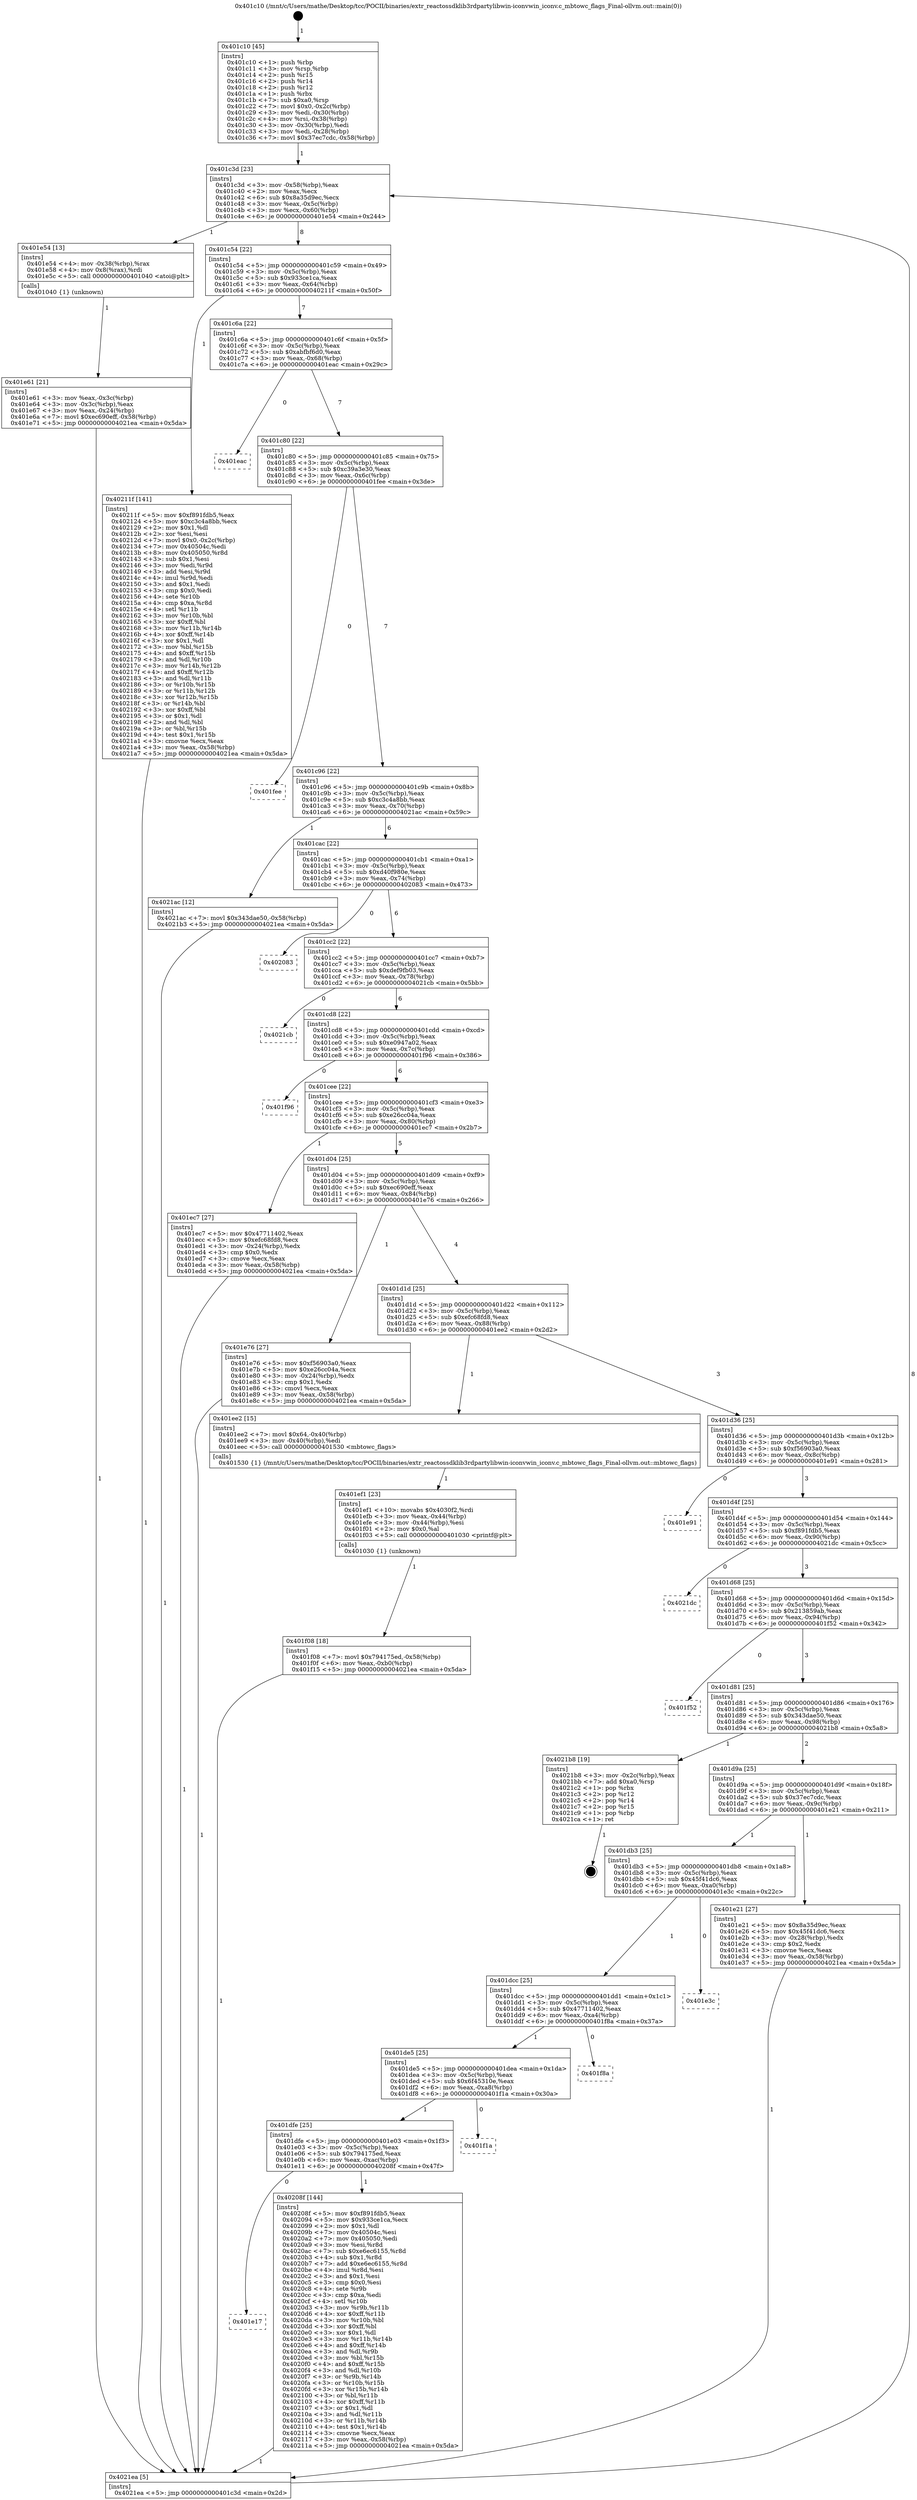 digraph "0x401c10" {
  label = "0x401c10 (/mnt/c/Users/mathe/Desktop/tcc/POCII/binaries/extr_reactossdklib3rdpartylibwin-iconvwin_iconv.c_mbtowc_flags_Final-ollvm.out::main(0))"
  labelloc = "t"
  node[shape=record]

  Entry [label="",width=0.3,height=0.3,shape=circle,fillcolor=black,style=filled]
  "0x401c3d" [label="{
     0x401c3d [23]\l
     | [instrs]\l
     &nbsp;&nbsp;0x401c3d \<+3\>: mov -0x58(%rbp),%eax\l
     &nbsp;&nbsp;0x401c40 \<+2\>: mov %eax,%ecx\l
     &nbsp;&nbsp;0x401c42 \<+6\>: sub $0x8a35d9ec,%ecx\l
     &nbsp;&nbsp;0x401c48 \<+3\>: mov %eax,-0x5c(%rbp)\l
     &nbsp;&nbsp;0x401c4b \<+3\>: mov %ecx,-0x60(%rbp)\l
     &nbsp;&nbsp;0x401c4e \<+6\>: je 0000000000401e54 \<main+0x244\>\l
  }"]
  "0x401e54" [label="{
     0x401e54 [13]\l
     | [instrs]\l
     &nbsp;&nbsp;0x401e54 \<+4\>: mov -0x38(%rbp),%rax\l
     &nbsp;&nbsp;0x401e58 \<+4\>: mov 0x8(%rax),%rdi\l
     &nbsp;&nbsp;0x401e5c \<+5\>: call 0000000000401040 \<atoi@plt\>\l
     | [calls]\l
     &nbsp;&nbsp;0x401040 \{1\} (unknown)\l
  }"]
  "0x401c54" [label="{
     0x401c54 [22]\l
     | [instrs]\l
     &nbsp;&nbsp;0x401c54 \<+5\>: jmp 0000000000401c59 \<main+0x49\>\l
     &nbsp;&nbsp;0x401c59 \<+3\>: mov -0x5c(%rbp),%eax\l
     &nbsp;&nbsp;0x401c5c \<+5\>: sub $0x933ce1ca,%eax\l
     &nbsp;&nbsp;0x401c61 \<+3\>: mov %eax,-0x64(%rbp)\l
     &nbsp;&nbsp;0x401c64 \<+6\>: je 000000000040211f \<main+0x50f\>\l
  }"]
  Exit [label="",width=0.3,height=0.3,shape=circle,fillcolor=black,style=filled,peripheries=2]
  "0x40211f" [label="{
     0x40211f [141]\l
     | [instrs]\l
     &nbsp;&nbsp;0x40211f \<+5\>: mov $0xf891fdb5,%eax\l
     &nbsp;&nbsp;0x402124 \<+5\>: mov $0xc3c4a8bb,%ecx\l
     &nbsp;&nbsp;0x402129 \<+2\>: mov $0x1,%dl\l
     &nbsp;&nbsp;0x40212b \<+2\>: xor %esi,%esi\l
     &nbsp;&nbsp;0x40212d \<+7\>: movl $0x0,-0x2c(%rbp)\l
     &nbsp;&nbsp;0x402134 \<+7\>: mov 0x40504c,%edi\l
     &nbsp;&nbsp;0x40213b \<+8\>: mov 0x405050,%r8d\l
     &nbsp;&nbsp;0x402143 \<+3\>: sub $0x1,%esi\l
     &nbsp;&nbsp;0x402146 \<+3\>: mov %edi,%r9d\l
     &nbsp;&nbsp;0x402149 \<+3\>: add %esi,%r9d\l
     &nbsp;&nbsp;0x40214c \<+4\>: imul %r9d,%edi\l
     &nbsp;&nbsp;0x402150 \<+3\>: and $0x1,%edi\l
     &nbsp;&nbsp;0x402153 \<+3\>: cmp $0x0,%edi\l
     &nbsp;&nbsp;0x402156 \<+4\>: sete %r10b\l
     &nbsp;&nbsp;0x40215a \<+4\>: cmp $0xa,%r8d\l
     &nbsp;&nbsp;0x40215e \<+4\>: setl %r11b\l
     &nbsp;&nbsp;0x402162 \<+3\>: mov %r10b,%bl\l
     &nbsp;&nbsp;0x402165 \<+3\>: xor $0xff,%bl\l
     &nbsp;&nbsp;0x402168 \<+3\>: mov %r11b,%r14b\l
     &nbsp;&nbsp;0x40216b \<+4\>: xor $0xff,%r14b\l
     &nbsp;&nbsp;0x40216f \<+3\>: xor $0x1,%dl\l
     &nbsp;&nbsp;0x402172 \<+3\>: mov %bl,%r15b\l
     &nbsp;&nbsp;0x402175 \<+4\>: and $0xff,%r15b\l
     &nbsp;&nbsp;0x402179 \<+3\>: and %dl,%r10b\l
     &nbsp;&nbsp;0x40217c \<+3\>: mov %r14b,%r12b\l
     &nbsp;&nbsp;0x40217f \<+4\>: and $0xff,%r12b\l
     &nbsp;&nbsp;0x402183 \<+3\>: and %dl,%r11b\l
     &nbsp;&nbsp;0x402186 \<+3\>: or %r10b,%r15b\l
     &nbsp;&nbsp;0x402189 \<+3\>: or %r11b,%r12b\l
     &nbsp;&nbsp;0x40218c \<+3\>: xor %r12b,%r15b\l
     &nbsp;&nbsp;0x40218f \<+3\>: or %r14b,%bl\l
     &nbsp;&nbsp;0x402192 \<+3\>: xor $0xff,%bl\l
     &nbsp;&nbsp;0x402195 \<+3\>: or $0x1,%dl\l
     &nbsp;&nbsp;0x402198 \<+2\>: and %dl,%bl\l
     &nbsp;&nbsp;0x40219a \<+3\>: or %bl,%r15b\l
     &nbsp;&nbsp;0x40219d \<+4\>: test $0x1,%r15b\l
     &nbsp;&nbsp;0x4021a1 \<+3\>: cmovne %ecx,%eax\l
     &nbsp;&nbsp;0x4021a4 \<+3\>: mov %eax,-0x58(%rbp)\l
     &nbsp;&nbsp;0x4021a7 \<+5\>: jmp 00000000004021ea \<main+0x5da\>\l
  }"]
  "0x401c6a" [label="{
     0x401c6a [22]\l
     | [instrs]\l
     &nbsp;&nbsp;0x401c6a \<+5\>: jmp 0000000000401c6f \<main+0x5f\>\l
     &nbsp;&nbsp;0x401c6f \<+3\>: mov -0x5c(%rbp),%eax\l
     &nbsp;&nbsp;0x401c72 \<+5\>: sub $0xabfbf6d0,%eax\l
     &nbsp;&nbsp;0x401c77 \<+3\>: mov %eax,-0x68(%rbp)\l
     &nbsp;&nbsp;0x401c7a \<+6\>: je 0000000000401eac \<main+0x29c\>\l
  }"]
  "0x401e17" [label="{
     0x401e17\l
  }", style=dashed]
  "0x401eac" [label="{
     0x401eac\l
  }", style=dashed]
  "0x401c80" [label="{
     0x401c80 [22]\l
     | [instrs]\l
     &nbsp;&nbsp;0x401c80 \<+5\>: jmp 0000000000401c85 \<main+0x75\>\l
     &nbsp;&nbsp;0x401c85 \<+3\>: mov -0x5c(%rbp),%eax\l
     &nbsp;&nbsp;0x401c88 \<+5\>: sub $0xc39a3e30,%eax\l
     &nbsp;&nbsp;0x401c8d \<+3\>: mov %eax,-0x6c(%rbp)\l
     &nbsp;&nbsp;0x401c90 \<+6\>: je 0000000000401fee \<main+0x3de\>\l
  }"]
  "0x40208f" [label="{
     0x40208f [144]\l
     | [instrs]\l
     &nbsp;&nbsp;0x40208f \<+5\>: mov $0xf891fdb5,%eax\l
     &nbsp;&nbsp;0x402094 \<+5\>: mov $0x933ce1ca,%ecx\l
     &nbsp;&nbsp;0x402099 \<+2\>: mov $0x1,%dl\l
     &nbsp;&nbsp;0x40209b \<+7\>: mov 0x40504c,%esi\l
     &nbsp;&nbsp;0x4020a2 \<+7\>: mov 0x405050,%edi\l
     &nbsp;&nbsp;0x4020a9 \<+3\>: mov %esi,%r8d\l
     &nbsp;&nbsp;0x4020ac \<+7\>: sub $0xe6ec6155,%r8d\l
     &nbsp;&nbsp;0x4020b3 \<+4\>: sub $0x1,%r8d\l
     &nbsp;&nbsp;0x4020b7 \<+7\>: add $0xe6ec6155,%r8d\l
     &nbsp;&nbsp;0x4020be \<+4\>: imul %r8d,%esi\l
     &nbsp;&nbsp;0x4020c2 \<+3\>: and $0x1,%esi\l
     &nbsp;&nbsp;0x4020c5 \<+3\>: cmp $0x0,%esi\l
     &nbsp;&nbsp;0x4020c8 \<+4\>: sete %r9b\l
     &nbsp;&nbsp;0x4020cc \<+3\>: cmp $0xa,%edi\l
     &nbsp;&nbsp;0x4020cf \<+4\>: setl %r10b\l
     &nbsp;&nbsp;0x4020d3 \<+3\>: mov %r9b,%r11b\l
     &nbsp;&nbsp;0x4020d6 \<+4\>: xor $0xff,%r11b\l
     &nbsp;&nbsp;0x4020da \<+3\>: mov %r10b,%bl\l
     &nbsp;&nbsp;0x4020dd \<+3\>: xor $0xff,%bl\l
     &nbsp;&nbsp;0x4020e0 \<+3\>: xor $0x1,%dl\l
     &nbsp;&nbsp;0x4020e3 \<+3\>: mov %r11b,%r14b\l
     &nbsp;&nbsp;0x4020e6 \<+4\>: and $0xff,%r14b\l
     &nbsp;&nbsp;0x4020ea \<+3\>: and %dl,%r9b\l
     &nbsp;&nbsp;0x4020ed \<+3\>: mov %bl,%r15b\l
     &nbsp;&nbsp;0x4020f0 \<+4\>: and $0xff,%r15b\l
     &nbsp;&nbsp;0x4020f4 \<+3\>: and %dl,%r10b\l
     &nbsp;&nbsp;0x4020f7 \<+3\>: or %r9b,%r14b\l
     &nbsp;&nbsp;0x4020fa \<+3\>: or %r10b,%r15b\l
     &nbsp;&nbsp;0x4020fd \<+3\>: xor %r15b,%r14b\l
     &nbsp;&nbsp;0x402100 \<+3\>: or %bl,%r11b\l
     &nbsp;&nbsp;0x402103 \<+4\>: xor $0xff,%r11b\l
     &nbsp;&nbsp;0x402107 \<+3\>: or $0x1,%dl\l
     &nbsp;&nbsp;0x40210a \<+3\>: and %dl,%r11b\l
     &nbsp;&nbsp;0x40210d \<+3\>: or %r11b,%r14b\l
     &nbsp;&nbsp;0x402110 \<+4\>: test $0x1,%r14b\l
     &nbsp;&nbsp;0x402114 \<+3\>: cmovne %ecx,%eax\l
     &nbsp;&nbsp;0x402117 \<+3\>: mov %eax,-0x58(%rbp)\l
     &nbsp;&nbsp;0x40211a \<+5\>: jmp 00000000004021ea \<main+0x5da\>\l
  }"]
  "0x401fee" [label="{
     0x401fee\l
  }", style=dashed]
  "0x401c96" [label="{
     0x401c96 [22]\l
     | [instrs]\l
     &nbsp;&nbsp;0x401c96 \<+5\>: jmp 0000000000401c9b \<main+0x8b\>\l
     &nbsp;&nbsp;0x401c9b \<+3\>: mov -0x5c(%rbp),%eax\l
     &nbsp;&nbsp;0x401c9e \<+5\>: sub $0xc3c4a8bb,%eax\l
     &nbsp;&nbsp;0x401ca3 \<+3\>: mov %eax,-0x70(%rbp)\l
     &nbsp;&nbsp;0x401ca6 \<+6\>: je 00000000004021ac \<main+0x59c\>\l
  }"]
  "0x401dfe" [label="{
     0x401dfe [25]\l
     | [instrs]\l
     &nbsp;&nbsp;0x401dfe \<+5\>: jmp 0000000000401e03 \<main+0x1f3\>\l
     &nbsp;&nbsp;0x401e03 \<+3\>: mov -0x5c(%rbp),%eax\l
     &nbsp;&nbsp;0x401e06 \<+5\>: sub $0x794175ed,%eax\l
     &nbsp;&nbsp;0x401e0b \<+6\>: mov %eax,-0xac(%rbp)\l
     &nbsp;&nbsp;0x401e11 \<+6\>: je 000000000040208f \<main+0x47f\>\l
  }"]
  "0x4021ac" [label="{
     0x4021ac [12]\l
     | [instrs]\l
     &nbsp;&nbsp;0x4021ac \<+7\>: movl $0x343dae50,-0x58(%rbp)\l
     &nbsp;&nbsp;0x4021b3 \<+5\>: jmp 00000000004021ea \<main+0x5da\>\l
  }"]
  "0x401cac" [label="{
     0x401cac [22]\l
     | [instrs]\l
     &nbsp;&nbsp;0x401cac \<+5\>: jmp 0000000000401cb1 \<main+0xa1\>\l
     &nbsp;&nbsp;0x401cb1 \<+3\>: mov -0x5c(%rbp),%eax\l
     &nbsp;&nbsp;0x401cb4 \<+5\>: sub $0xd40f980e,%eax\l
     &nbsp;&nbsp;0x401cb9 \<+3\>: mov %eax,-0x74(%rbp)\l
     &nbsp;&nbsp;0x401cbc \<+6\>: je 0000000000402083 \<main+0x473\>\l
  }"]
  "0x401f1a" [label="{
     0x401f1a\l
  }", style=dashed]
  "0x402083" [label="{
     0x402083\l
  }", style=dashed]
  "0x401cc2" [label="{
     0x401cc2 [22]\l
     | [instrs]\l
     &nbsp;&nbsp;0x401cc2 \<+5\>: jmp 0000000000401cc7 \<main+0xb7\>\l
     &nbsp;&nbsp;0x401cc7 \<+3\>: mov -0x5c(%rbp),%eax\l
     &nbsp;&nbsp;0x401cca \<+5\>: sub $0xdef9fb03,%eax\l
     &nbsp;&nbsp;0x401ccf \<+3\>: mov %eax,-0x78(%rbp)\l
     &nbsp;&nbsp;0x401cd2 \<+6\>: je 00000000004021cb \<main+0x5bb\>\l
  }"]
  "0x401de5" [label="{
     0x401de5 [25]\l
     | [instrs]\l
     &nbsp;&nbsp;0x401de5 \<+5\>: jmp 0000000000401dea \<main+0x1da\>\l
     &nbsp;&nbsp;0x401dea \<+3\>: mov -0x5c(%rbp),%eax\l
     &nbsp;&nbsp;0x401ded \<+5\>: sub $0x6f45310e,%eax\l
     &nbsp;&nbsp;0x401df2 \<+6\>: mov %eax,-0xa8(%rbp)\l
     &nbsp;&nbsp;0x401df8 \<+6\>: je 0000000000401f1a \<main+0x30a\>\l
  }"]
  "0x4021cb" [label="{
     0x4021cb\l
  }", style=dashed]
  "0x401cd8" [label="{
     0x401cd8 [22]\l
     | [instrs]\l
     &nbsp;&nbsp;0x401cd8 \<+5\>: jmp 0000000000401cdd \<main+0xcd\>\l
     &nbsp;&nbsp;0x401cdd \<+3\>: mov -0x5c(%rbp),%eax\l
     &nbsp;&nbsp;0x401ce0 \<+5\>: sub $0xe0947a02,%eax\l
     &nbsp;&nbsp;0x401ce5 \<+3\>: mov %eax,-0x7c(%rbp)\l
     &nbsp;&nbsp;0x401ce8 \<+6\>: je 0000000000401f96 \<main+0x386\>\l
  }"]
  "0x401f8a" [label="{
     0x401f8a\l
  }", style=dashed]
  "0x401f96" [label="{
     0x401f96\l
  }", style=dashed]
  "0x401cee" [label="{
     0x401cee [22]\l
     | [instrs]\l
     &nbsp;&nbsp;0x401cee \<+5\>: jmp 0000000000401cf3 \<main+0xe3\>\l
     &nbsp;&nbsp;0x401cf3 \<+3\>: mov -0x5c(%rbp),%eax\l
     &nbsp;&nbsp;0x401cf6 \<+5\>: sub $0xe26cc04a,%eax\l
     &nbsp;&nbsp;0x401cfb \<+3\>: mov %eax,-0x80(%rbp)\l
     &nbsp;&nbsp;0x401cfe \<+6\>: je 0000000000401ec7 \<main+0x2b7\>\l
  }"]
  "0x401dcc" [label="{
     0x401dcc [25]\l
     | [instrs]\l
     &nbsp;&nbsp;0x401dcc \<+5\>: jmp 0000000000401dd1 \<main+0x1c1\>\l
     &nbsp;&nbsp;0x401dd1 \<+3\>: mov -0x5c(%rbp),%eax\l
     &nbsp;&nbsp;0x401dd4 \<+5\>: sub $0x47711402,%eax\l
     &nbsp;&nbsp;0x401dd9 \<+6\>: mov %eax,-0xa4(%rbp)\l
     &nbsp;&nbsp;0x401ddf \<+6\>: je 0000000000401f8a \<main+0x37a\>\l
  }"]
  "0x401ec7" [label="{
     0x401ec7 [27]\l
     | [instrs]\l
     &nbsp;&nbsp;0x401ec7 \<+5\>: mov $0x47711402,%eax\l
     &nbsp;&nbsp;0x401ecc \<+5\>: mov $0xefc68fd8,%ecx\l
     &nbsp;&nbsp;0x401ed1 \<+3\>: mov -0x24(%rbp),%edx\l
     &nbsp;&nbsp;0x401ed4 \<+3\>: cmp $0x0,%edx\l
     &nbsp;&nbsp;0x401ed7 \<+3\>: cmove %ecx,%eax\l
     &nbsp;&nbsp;0x401eda \<+3\>: mov %eax,-0x58(%rbp)\l
     &nbsp;&nbsp;0x401edd \<+5\>: jmp 00000000004021ea \<main+0x5da\>\l
  }"]
  "0x401d04" [label="{
     0x401d04 [25]\l
     | [instrs]\l
     &nbsp;&nbsp;0x401d04 \<+5\>: jmp 0000000000401d09 \<main+0xf9\>\l
     &nbsp;&nbsp;0x401d09 \<+3\>: mov -0x5c(%rbp),%eax\l
     &nbsp;&nbsp;0x401d0c \<+5\>: sub $0xec690eff,%eax\l
     &nbsp;&nbsp;0x401d11 \<+6\>: mov %eax,-0x84(%rbp)\l
     &nbsp;&nbsp;0x401d17 \<+6\>: je 0000000000401e76 \<main+0x266\>\l
  }"]
  "0x401e3c" [label="{
     0x401e3c\l
  }", style=dashed]
  "0x401e76" [label="{
     0x401e76 [27]\l
     | [instrs]\l
     &nbsp;&nbsp;0x401e76 \<+5\>: mov $0xf56903a0,%eax\l
     &nbsp;&nbsp;0x401e7b \<+5\>: mov $0xe26cc04a,%ecx\l
     &nbsp;&nbsp;0x401e80 \<+3\>: mov -0x24(%rbp),%edx\l
     &nbsp;&nbsp;0x401e83 \<+3\>: cmp $0x1,%edx\l
     &nbsp;&nbsp;0x401e86 \<+3\>: cmovl %ecx,%eax\l
     &nbsp;&nbsp;0x401e89 \<+3\>: mov %eax,-0x58(%rbp)\l
     &nbsp;&nbsp;0x401e8c \<+5\>: jmp 00000000004021ea \<main+0x5da\>\l
  }"]
  "0x401d1d" [label="{
     0x401d1d [25]\l
     | [instrs]\l
     &nbsp;&nbsp;0x401d1d \<+5\>: jmp 0000000000401d22 \<main+0x112\>\l
     &nbsp;&nbsp;0x401d22 \<+3\>: mov -0x5c(%rbp),%eax\l
     &nbsp;&nbsp;0x401d25 \<+5\>: sub $0xefc68fd8,%eax\l
     &nbsp;&nbsp;0x401d2a \<+6\>: mov %eax,-0x88(%rbp)\l
     &nbsp;&nbsp;0x401d30 \<+6\>: je 0000000000401ee2 \<main+0x2d2\>\l
  }"]
  "0x401f08" [label="{
     0x401f08 [18]\l
     | [instrs]\l
     &nbsp;&nbsp;0x401f08 \<+7\>: movl $0x794175ed,-0x58(%rbp)\l
     &nbsp;&nbsp;0x401f0f \<+6\>: mov %eax,-0xb0(%rbp)\l
     &nbsp;&nbsp;0x401f15 \<+5\>: jmp 00000000004021ea \<main+0x5da\>\l
  }"]
  "0x401ee2" [label="{
     0x401ee2 [15]\l
     | [instrs]\l
     &nbsp;&nbsp;0x401ee2 \<+7\>: movl $0x64,-0x40(%rbp)\l
     &nbsp;&nbsp;0x401ee9 \<+3\>: mov -0x40(%rbp),%edi\l
     &nbsp;&nbsp;0x401eec \<+5\>: call 0000000000401530 \<mbtowc_flags\>\l
     | [calls]\l
     &nbsp;&nbsp;0x401530 \{1\} (/mnt/c/Users/mathe/Desktop/tcc/POCII/binaries/extr_reactossdklib3rdpartylibwin-iconvwin_iconv.c_mbtowc_flags_Final-ollvm.out::mbtowc_flags)\l
  }"]
  "0x401d36" [label="{
     0x401d36 [25]\l
     | [instrs]\l
     &nbsp;&nbsp;0x401d36 \<+5\>: jmp 0000000000401d3b \<main+0x12b\>\l
     &nbsp;&nbsp;0x401d3b \<+3\>: mov -0x5c(%rbp),%eax\l
     &nbsp;&nbsp;0x401d3e \<+5\>: sub $0xf56903a0,%eax\l
     &nbsp;&nbsp;0x401d43 \<+6\>: mov %eax,-0x8c(%rbp)\l
     &nbsp;&nbsp;0x401d49 \<+6\>: je 0000000000401e91 \<main+0x281\>\l
  }"]
  "0x401ef1" [label="{
     0x401ef1 [23]\l
     | [instrs]\l
     &nbsp;&nbsp;0x401ef1 \<+10\>: movabs $0x4030f2,%rdi\l
     &nbsp;&nbsp;0x401efb \<+3\>: mov %eax,-0x44(%rbp)\l
     &nbsp;&nbsp;0x401efe \<+3\>: mov -0x44(%rbp),%esi\l
     &nbsp;&nbsp;0x401f01 \<+2\>: mov $0x0,%al\l
     &nbsp;&nbsp;0x401f03 \<+5\>: call 0000000000401030 \<printf@plt\>\l
     | [calls]\l
     &nbsp;&nbsp;0x401030 \{1\} (unknown)\l
  }"]
  "0x401e91" [label="{
     0x401e91\l
  }", style=dashed]
  "0x401d4f" [label="{
     0x401d4f [25]\l
     | [instrs]\l
     &nbsp;&nbsp;0x401d4f \<+5\>: jmp 0000000000401d54 \<main+0x144\>\l
     &nbsp;&nbsp;0x401d54 \<+3\>: mov -0x5c(%rbp),%eax\l
     &nbsp;&nbsp;0x401d57 \<+5\>: sub $0xf891fdb5,%eax\l
     &nbsp;&nbsp;0x401d5c \<+6\>: mov %eax,-0x90(%rbp)\l
     &nbsp;&nbsp;0x401d62 \<+6\>: je 00000000004021dc \<main+0x5cc\>\l
  }"]
  "0x401e61" [label="{
     0x401e61 [21]\l
     | [instrs]\l
     &nbsp;&nbsp;0x401e61 \<+3\>: mov %eax,-0x3c(%rbp)\l
     &nbsp;&nbsp;0x401e64 \<+3\>: mov -0x3c(%rbp),%eax\l
     &nbsp;&nbsp;0x401e67 \<+3\>: mov %eax,-0x24(%rbp)\l
     &nbsp;&nbsp;0x401e6a \<+7\>: movl $0xec690eff,-0x58(%rbp)\l
     &nbsp;&nbsp;0x401e71 \<+5\>: jmp 00000000004021ea \<main+0x5da\>\l
  }"]
  "0x4021dc" [label="{
     0x4021dc\l
  }", style=dashed]
  "0x401d68" [label="{
     0x401d68 [25]\l
     | [instrs]\l
     &nbsp;&nbsp;0x401d68 \<+5\>: jmp 0000000000401d6d \<main+0x15d\>\l
     &nbsp;&nbsp;0x401d6d \<+3\>: mov -0x5c(%rbp),%eax\l
     &nbsp;&nbsp;0x401d70 \<+5\>: sub $0x213859ab,%eax\l
     &nbsp;&nbsp;0x401d75 \<+6\>: mov %eax,-0x94(%rbp)\l
     &nbsp;&nbsp;0x401d7b \<+6\>: je 0000000000401f52 \<main+0x342\>\l
  }"]
  "0x401c10" [label="{
     0x401c10 [45]\l
     | [instrs]\l
     &nbsp;&nbsp;0x401c10 \<+1\>: push %rbp\l
     &nbsp;&nbsp;0x401c11 \<+3\>: mov %rsp,%rbp\l
     &nbsp;&nbsp;0x401c14 \<+2\>: push %r15\l
     &nbsp;&nbsp;0x401c16 \<+2\>: push %r14\l
     &nbsp;&nbsp;0x401c18 \<+2\>: push %r12\l
     &nbsp;&nbsp;0x401c1a \<+1\>: push %rbx\l
     &nbsp;&nbsp;0x401c1b \<+7\>: sub $0xa0,%rsp\l
     &nbsp;&nbsp;0x401c22 \<+7\>: movl $0x0,-0x2c(%rbp)\l
     &nbsp;&nbsp;0x401c29 \<+3\>: mov %edi,-0x30(%rbp)\l
     &nbsp;&nbsp;0x401c2c \<+4\>: mov %rsi,-0x38(%rbp)\l
     &nbsp;&nbsp;0x401c30 \<+3\>: mov -0x30(%rbp),%edi\l
     &nbsp;&nbsp;0x401c33 \<+3\>: mov %edi,-0x28(%rbp)\l
     &nbsp;&nbsp;0x401c36 \<+7\>: movl $0x37ec7cdc,-0x58(%rbp)\l
  }"]
  "0x401f52" [label="{
     0x401f52\l
  }", style=dashed]
  "0x401d81" [label="{
     0x401d81 [25]\l
     | [instrs]\l
     &nbsp;&nbsp;0x401d81 \<+5\>: jmp 0000000000401d86 \<main+0x176\>\l
     &nbsp;&nbsp;0x401d86 \<+3\>: mov -0x5c(%rbp),%eax\l
     &nbsp;&nbsp;0x401d89 \<+5\>: sub $0x343dae50,%eax\l
     &nbsp;&nbsp;0x401d8e \<+6\>: mov %eax,-0x98(%rbp)\l
     &nbsp;&nbsp;0x401d94 \<+6\>: je 00000000004021b8 \<main+0x5a8\>\l
  }"]
  "0x4021ea" [label="{
     0x4021ea [5]\l
     | [instrs]\l
     &nbsp;&nbsp;0x4021ea \<+5\>: jmp 0000000000401c3d \<main+0x2d\>\l
  }"]
  "0x4021b8" [label="{
     0x4021b8 [19]\l
     | [instrs]\l
     &nbsp;&nbsp;0x4021b8 \<+3\>: mov -0x2c(%rbp),%eax\l
     &nbsp;&nbsp;0x4021bb \<+7\>: add $0xa0,%rsp\l
     &nbsp;&nbsp;0x4021c2 \<+1\>: pop %rbx\l
     &nbsp;&nbsp;0x4021c3 \<+2\>: pop %r12\l
     &nbsp;&nbsp;0x4021c5 \<+2\>: pop %r14\l
     &nbsp;&nbsp;0x4021c7 \<+2\>: pop %r15\l
     &nbsp;&nbsp;0x4021c9 \<+1\>: pop %rbp\l
     &nbsp;&nbsp;0x4021ca \<+1\>: ret\l
  }"]
  "0x401d9a" [label="{
     0x401d9a [25]\l
     | [instrs]\l
     &nbsp;&nbsp;0x401d9a \<+5\>: jmp 0000000000401d9f \<main+0x18f\>\l
     &nbsp;&nbsp;0x401d9f \<+3\>: mov -0x5c(%rbp),%eax\l
     &nbsp;&nbsp;0x401da2 \<+5\>: sub $0x37ec7cdc,%eax\l
     &nbsp;&nbsp;0x401da7 \<+6\>: mov %eax,-0x9c(%rbp)\l
     &nbsp;&nbsp;0x401dad \<+6\>: je 0000000000401e21 \<main+0x211\>\l
  }"]
  "0x401db3" [label="{
     0x401db3 [25]\l
     | [instrs]\l
     &nbsp;&nbsp;0x401db3 \<+5\>: jmp 0000000000401db8 \<main+0x1a8\>\l
     &nbsp;&nbsp;0x401db8 \<+3\>: mov -0x5c(%rbp),%eax\l
     &nbsp;&nbsp;0x401dbb \<+5\>: sub $0x45f41dc6,%eax\l
     &nbsp;&nbsp;0x401dc0 \<+6\>: mov %eax,-0xa0(%rbp)\l
     &nbsp;&nbsp;0x401dc6 \<+6\>: je 0000000000401e3c \<main+0x22c\>\l
  }"]
  "0x401e21" [label="{
     0x401e21 [27]\l
     | [instrs]\l
     &nbsp;&nbsp;0x401e21 \<+5\>: mov $0x8a35d9ec,%eax\l
     &nbsp;&nbsp;0x401e26 \<+5\>: mov $0x45f41dc6,%ecx\l
     &nbsp;&nbsp;0x401e2b \<+3\>: mov -0x28(%rbp),%edx\l
     &nbsp;&nbsp;0x401e2e \<+3\>: cmp $0x2,%edx\l
     &nbsp;&nbsp;0x401e31 \<+3\>: cmovne %ecx,%eax\l
     &nbsp;&nbsp;0x401e34 \<+3\>: mov %eax,-0x58(%rbp)\l
     &nbsp;&nbsp;0x401e37 \<+5\>: jmp 00000000004021ea \<main+0x5da\>\l
  }"]
  Entry -> "0x401c10" [label=" 1"]
  "0x401c3d" -> "0x401e54" [label=" 1"]
  "0x401c3d" -> "0x401c54" [label=" 8"]
  "0x4021b8" -> Exit [label=" 1"]
  "0x401c54" -> "0x40211f" [label=" 1"]
  "0x401c54" -> "0x401c6a" [label=" 7"]
  "0x4021ac" -> "0x4021ea" [label=" 1"]
  "0x401c6a" -> "0x401eac" [label=" 0"]
  "0x401c6a" -> "0x401c80" [label=" 7"]
  "0x40211f" -> "0x4021ea" [label=" 1"]
  "0x401c80" -> "0x401fee" [label=" 0"]
  "0x401c80" -> "0x401c96" [label=" 7"]
  "0x40208f" -> "0x4021ea" [label=" 1"]
  "0x401c96" -> "0x4021ac" [label=" 1"]
  "0x401c96" -> "0x401cac" [label=" 6"]
  "0x401dfe" -> "0x40208f" [label=" 1"]
  "0x401cac" -> "0x402083" [label=" 0"]
  "0x401cac" -> "0x401cc2" [label=" 6"]
  "0x401dfe" -> "0x401e17" [label=" 0"]
  "0x401cc2" -> "0x4021cb" [label=" 0"]
  "0x401cc2" -> "0x401cd8" [label=" 6"]
  "0x401de5" -> "0x401f1a" [label=" 0"]
  "0x401cd8" -> "0x401f96" [label=" 0"]
  "0x401cd8" -> "0x401cee" [label=" 6"]
  "0x401de5" -> "0x401dfe" [label=" 1"]
  "0x401cee" -> "0x401ec7" [label=" 1"]
  "0x401cee" -> "0x401d04" [label=" 5"]
  "0x401dcc" -> "0x401f8a" [label=" 0"]
  "0x401d04" -> "0x401e76" [label=" 1"]
  "0x401d04" -> "0x401d1d" [label=" 4"]
  "0x401dcc" -> "0x401de5" [label=" 1"]
  "0x401d1d" -> "0x401ee2" [label=" 1"]
  "0x401d1d" -> "0x401d36" [label=" 3"]
  "0x401db3" -> "0x401e3c" [label=" 0"]
  "0x401d36" -> "0x401e91" [label=" 0"]
  "0x401d36" -> "0x401d4f" [label=" 3"]
  "0x401db3" -> "0x401dcc" [label=" 1"]
  "0x401d4f" -> "0x4021dc" [label=" 0"]
  "0x401d4f" -> "0x401d68" [label=" 3"]
  "0x401f08" -> "0x4021ea" [label=" 1"]
  "0x401d68" -> "0x401f52" [label=" 0"]
  "0x401d68" -> "0x401d81" [label=" 3"]
  "0x401ef1" -> "0x401f08" [label=" 1"]
  "0x401d81" -> "0x4021b8" [label=" 1"]
  "0x401d81" -> "0x401d9a" [label=" 2"]
  "0x401ee2" -> "0x401ef1" [label=" 1"]
  "0x401d9a" -> "0x401e21" [label=" 1"]
  "0x401d9a" -> "0x401db3" [label=" 1"]
  "0x401e21" -> "0x4021ea" [label=" 1"]
  "0x401c10" -> "0x401c3d" [label=" 1"]
  "0x4021ea" -> "0x401c3d" [label=" 8"]
  "0x401e54" -> "0x401e61" [label=" 1"]
  "0x401e61" -> "0x4021ea" [label=" 1"]
  "0x401e76" -> "0x4021ea" [label=" 1"]
  "0x401ec7" -> "0x4021ea" [label=" 1"]
}
